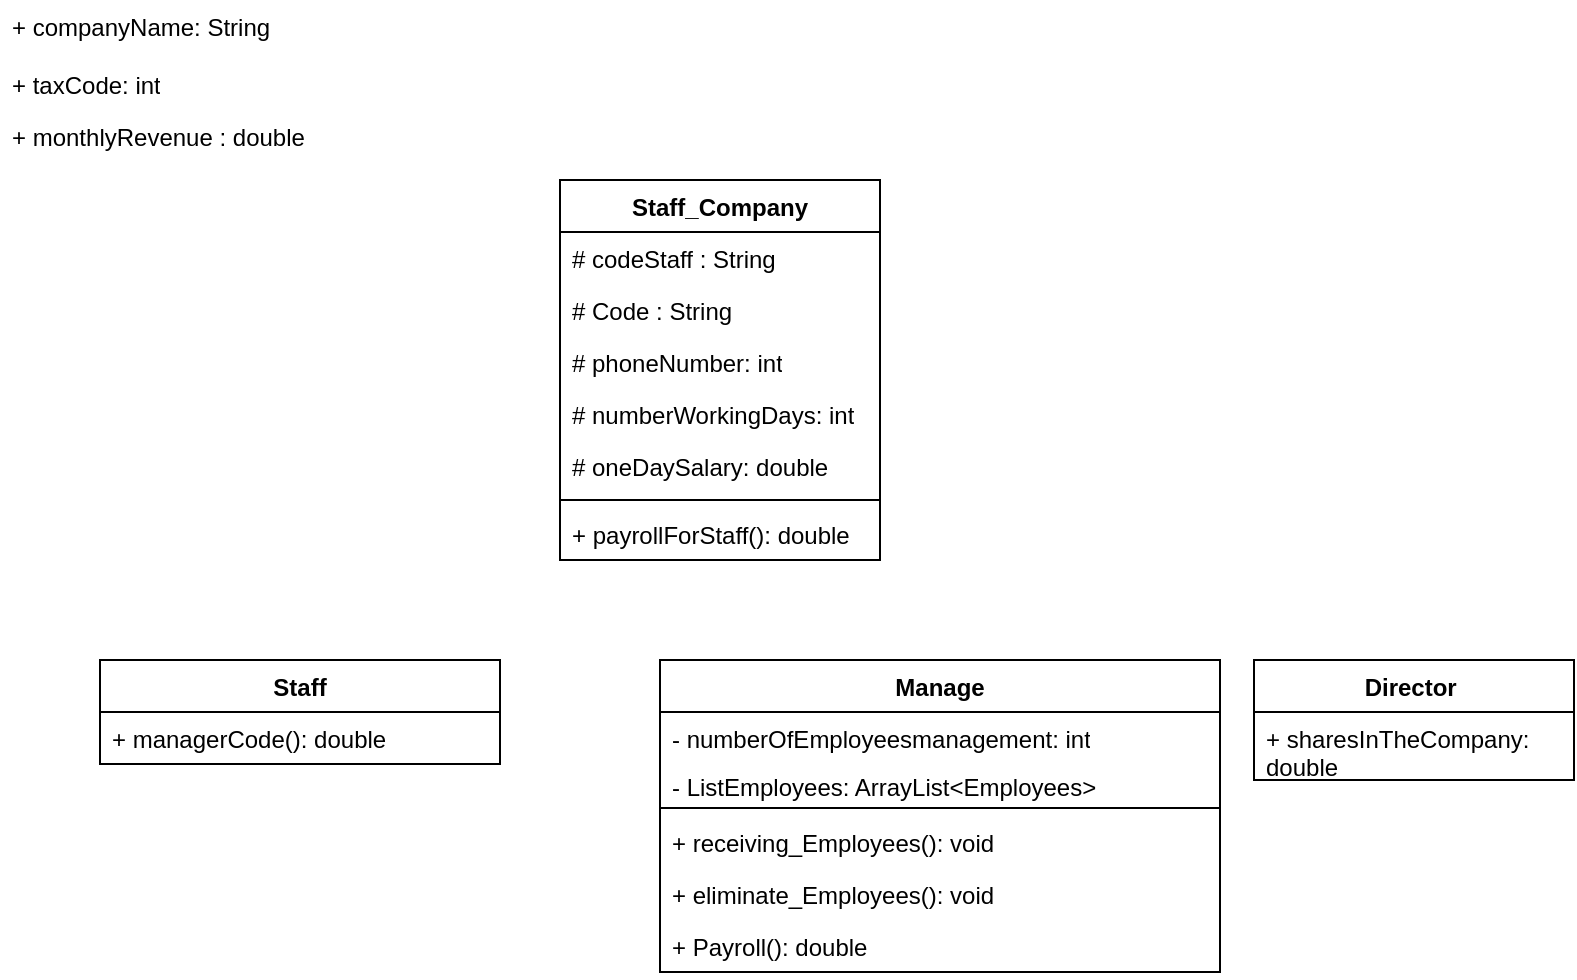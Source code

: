<mxfile version="22.0.8" type="github">
  <diagram id="C5RBs43oDa-KdzZeNtuy" name="Page-1">
    <mxGraphModel dx="1318" dy="515" grid="1" gridSize="10" guides="1" tooltips="1" connect="1" arrows="1" fold="1" page="1" pageScale="1" pageWidth="827" pageHeight="1169" math="0" shadow="0">
      <root>
        <mxCell id="WIyWlLk6GJQsqaUBKTNV-0" />
        <mxCell id="WIyWlLk6GJQsqaUBKTNV-1" parent="WIyWlLk6GJQsqaUBKTNV-0" />
        <mxCell id="cy0lbgxGPpECXsPTChDE-0" value="Staff_Company" style="swimlane;fontStyle=1;align=center;verticalAlign=top;childLayout=stackLayout;horizontal=1;startSize=26;horizontalStack=0;resizeParent=1;resizeParentMax=0;resizeLast=0;collapsible=1;marginBottom=0;whiteSpace=wrap;html=1;" parent="WIyWlLk6GJQsqaUBKTNV-1" vertex="1">
          <mxGeometry x="320" y="150" width="160" height="190" as="geometry" />
        </mxCell>
        <mxCell id="cy0lbgxGPpECXsPTChDE-25" value="# codeStaff : String" style="text;strokeColor=none;fillColor=none;align=left;verticalAlign=top;spacingLeft=4;spacingRight=4;overflow=hidden;rotatable=0;points=[[0,0.5],[1,0.5]];portConstraint=eastwest;whiteSpace=wrap;html=1;" parent="cy0lbgxGPpECXsPTChDE-0" vertex="1">
          <mxGeometry y="26" width="160" height="26" as="geometry" />
        </mxCell>
        <mxCell id="cy0lbgxGPpECXsPTChDE-27" value="# Code : String" style="text;strokeColor=none;fillColor=none;align=left;verticalAlign=top;spacingLeft=4;spacingRight=4;overflow=hidden;rotatable=0;points=[[0,0.5],[1,0.5]];portConstraint=eastwest;whiteSpace=wrap;html=1;" parent="cy0lbgxGPpECXsPTChDE-0" vertex="1">
          <mxGeometry y="52" width="160" height="26" as="geometry" />
        </mxCell>
        <mxCell id="cy0lbgxGPpECXsPTChDE-26" value="# phoneNumber: int" style="text;strokeColor=none;fillColor=none;align=left;verticalAlign=top;spacingLeft=4;spacingRight=4;overflow=hidden;rotatable=0;points=[[0,0.5],[1,0.5]];portConstraint=eastwest;whiteSpace=wrap;html=1;" parent="cy0lbgxGPpECXsPTChDE-0" vertex="1">
          <mxGeometry y="78" width="160" height="26" as="geometry" />
        </mxCell>
        <mxCell id="cy0lbgxGPpECXsPTChDE-29" value="# numberWorkingDays: int" style="text;strokeColor=none;fillColor=none;align=left;verticalAlign=top;spacingLeft=4;spacingRight=4;overflow=hidden;rotatable=0;points=[[0,0.5],[1,0.5]];portConstraint=eastwest;whiteSpace=wrap;html=1;" parent="cy0lbgxGPpECXsPTChDE-0" vertex="1">
          <mxGeometry y="104" width="160" height="26" as="geometry" />
        </mxCell>
        <mxCell id="cy0lbgxGPpECXsPTChDE-30" value="# oneDaySalary: double" style="text;strokeColor=none;fillColor=none;align=left;verticalAlign=top;spacingLeft=4;spacingRight=4;overflow=hidden;rotatable=0;points=[[0,0.5],[1,0.5]];portConstraint=eastwest;whiteSpace=wrap;html=1;" parent="cy0lbgxGPpECXsPTChDE-0" vertex="1">
          <mxGeometry y="130" width="160" height="26" as="geometry" />
        </mxCell>
        <mxCell id="cy0lbgxGPpECXsPTChDE-2" value="" style="line;strokeWidth=1;fillColor=none;align=left;verticalAlign=middle;spacingTop=-1;spacingLeft=3;spacingRight=3;rotatable=0;labelPosition=right;points=[];portConstraint=eastwest;strokeColor=inherit;" parent="cy0lbgxGPpECXsPTChDE-0" vertex="1">
          <mxGeometry y="156" width="160" height="8" as="geometry" />
        </mxCell>
        <mxCell id="cy0lbgxGPpECXsPTChDE-3" value="+ payrollForStaff(): double" style="text;strokeColor=none;fillColor=none;align=left;verticalAlign=top;spacingLeft=4;spacingRight=4;overflow=hidden;rotatable=0;points=[[0,0.5],[1,0.5]];portConstraint=eastwest;whiteSpace=wrap;html=1;" parent="cy0lbgxGPpECXsPTChDE-0" vertex="1">
          <mxGeometry y="164" width="160" height="26" as="geometry" />
        </mxCell>
        <mxCell id="cy0lbgxGPpECXsPTChDE-7" value="Director&amp;nbsp;" style="swimlane;fontStyle=1;align=center;verticalAlign=top;childLayout=stackLayout;horizontal=1;startSize=26;horizontalStack=0;resizeParent=1;resizeParentMax=0;resizeLast=0;collapsible=1;marginBottom=0;whiteSpace=wrap;html=1;" parent="WIyWlLk6GJQsqaUBKTNV-1" vertex="1">
          <mxGeometry x="667" y="390" width="160" height="60" as="geometry" />
        </mxCell>
        <mxCell id="cy0lbgxGPpECXsPTChDE-10" value="+ sharesInTheCompany: double" style="text;strokeColor=none;fillColor=none;align=left;verticalAlign=top;spacingLeft=4;spacingRight=4;overflow=hidden;rotatable=0;points=[[0,0.5],[1,0.5]];portConstraint=eastwest;whiteSpace=wrap;html=1;" parent="cy0lbgxGPpECXsPTChDE-7" vertex="1">
          <mxGeometry y="26" width="160" height="34" as="geometry" />
        </mxCell>
        <mxCell id="cy0lbgxGPpECXsPTChDE-13" value="Manage&lt;br&gt;" style="swimlane;fontStyle=1;align=center;verticalAlign=top;childLayout=stackLayout;horizontal=1;startSize=26;horizontalStack=0;resizeParent=1;resizeParentMax=0;resizeLast=0;collapsible=1;marginBottom=0;whiteSpace=wrap;html=1;" parent="WIyWlLk6GJQsqaUBKTNV-1" vertex="1">
          <mxGeometry x="370" y="390" width="280" height="156" as="geometry" />
        </mxCell>
        <mxCell id="cy0lbgxGPpECXsPTChDE-16" value="- numberOfEmployeesmanagement: int" style="text;strokeColor=none;fillColor=none;align=left;verticalAlign=top;spacingLeft=4;spacingRight=4;overflow=hidden;rotatable=0;points=[[0,0.5],[1,0.5]];portConstraint=eastwest;whiteSpace=wrap;html=1;" parent="cy0lbgxGPpECXsPTChDE-13" vertex="1">
          <mxGeometry y="26" width="280" height="24" as="geometry" />
        </mxCell>
        <mxCell id="PIpXoU2erD4iZkruHNRe-1" value="- ListEmployees: ArrayList&amp;lt;Employees&amp;gt;" style="text;strokeColor=none;fillColor=none;align=left;verticalAlign=top;spacingLeft=4;spacingRight=4;overflow=hidden;rotatable=0;points=[[0,0.5],[1,0.5]];portConstraint=eastwest;whiteSpace=wrap;html=1;" vertex="1" parent="cy0lbgxGPpECXsPTChDE-13">
          <mxGeometry y="50" width="280" height="20" as="geometry" />
        </mxCell>
        <mxCell id="cy0lbgxGPpECXsPTChDE-17" value="" style="line;strokeWidth=1;fillColor=none;align=left;verticalAlign=middle;spacingTop=-1;spacingLeft=3;spacingRight=3;rotatable=0;labelPosition=right;points=[];portConstraint=eastwest;strokeColor=inherit;" parent="cy0lbgxGPpECXsPTChDE-13" vertex="1">
          <mxGeometry y="70" width="280" height="8" as="geometry" />
        </mxCell>
        <mxCell id="cy0lbgxGPpECXsPTChDE-18" value="+ receiving_Employees(): void" style="text;strokeColor=none;fillColor=none;align=left;verticalAlign=top;spacingLeft=4;spacingRight=4;overflow=hidden;rotatable=0;points=[[0,0.5],[1,0.5]];portConstraint=eastwest;whiteSpace=wrap;html=1;" parent="cy0lbgxGPpECXsPTChDE-13" vertex="1">
          <mxGeometry y="78" width="280" height="26" as="geometry" />
        </mxCell>
        <mxCell id="PIpXoU2erD4iZkruHNRe-2" value="+ eliminate_Employees(): void" style="text;strokeColor=none;fillColor=none;align=left;verticalAlign=top;spacingLeft=4;spacingRight=4;overflow=hidden;rotatable=0;points=[[0,0.5],[1,0.5]];portConstraint=eastwest;whiteSpace=wrap;html=1;" vertex="1" parent="cy0lbgxGPpECXsPTChDE-13">
          <mxGeometry y="104" width="280" height="26" as="geometry" />
        </mxCell>
        <mxCell id="PIpXoU2erD4iZkruHNRe-3" value="+ Payroll(): double" style="text;strokeColor=none;fillColor=none;align=left;verticalAlign=top;spacingLeft=4;spacingRight=4;overflow=hidden;rotatable=0;points=[[0,0.5],[1,0.5]];portConstraint=eastwest;whiteSpace=wrap;html=1;" vertex="1" parent="cy0lbgxGPpECXsPTChDE-13">
          <mxGeometry y="130" width="280" height="26" as="geometry" />
        </mxCell>
        <mxCell id="cy0lbgxGPpECXsPTChDE-19" value="Staff&lt;br&gt;" style="swimlane;fontStyle=1;align=center;verticalAlign=top;childLayout=stackLayout;horizontal=1;startSize=26;horizontalStack=0;resizeParent=1;resizeParentMax=0;resizeLast=0;collapsible=1;marginBottom=0;whiteSpace=wrap;html=1;" parent="WIyWlLk6GJQsqaUBKTNV-1" vertex="1">
          <mxGeometry x="90" y="390" width="200" height="52" as="geometry" />
        </mxCell>
        <mxCell id="cy0lbgxGPpECXsPTChDE-24" value="+ managerCode(): double" style="text;strokeColor=none;fillColor=none;align=left;verticalAlign=top;spacingLeft=4;spacingRight=4;overflow=hidden;rotatable=0;points=[[0,0.5],[1,0.5]];portConstraint=eastwest;whiteSpace=wrap;html=1;" parent="cy0lbgxGPpECXsPTChDE-19" vertex="1">
          <mxGeometry y="26" width="200" height="26" as="geometry" />
        </mxCell>
        <mxCell id="cy0lbgxGPpECXsPTChDE-1" value="+ companyName: String" style="text;strokeColor=none;fillColor=none;align=left;verticalAlign=top;spacingLeft=4;spacingRight=4;overflow=hidden;rotatable=0;points=[[0,0.5],[1,0.5]];portConstraint=eastwest;whiteSpace=wrap;html=1;" parent="WIyWlLk6GJQsqaUBKTNV-1" vertex="1">
          <mxGeometry x="40" y="60" width="160" height="26" as="geometry" />
        </mxCell>
        <mxCell id="cy0lbgxGPpECXsPTChDE-4" value="+ taxCode: int" style="text;strokeColor=none;fillColor=none;align=left;verticalAlign=top;spacingLeft=4;spacingRight=4;overflow=hidden;rotatable=0;points=[[0,0.5],[1,0.5]];portConstraint=eastwest;whiteSpace=wrap;html=1;" parent="WIyWlLk6GJQsqaUBKTNV-1" vertex="1">
          <mxGeometry x="40" y="89" width="160" height="26" as="geometry" />
        </mxCell>
        <mxCell id="cy0lbgxGPpECXsPTChDE-5" value="+ monthlyRevenue : double" style="text;strokeColor=none;fillColor=none;align=left;verticalAlign=top;spacingLeft=4;spacingRight=4;overflow=hidden;rotatable=0;points=[[0,0.5],[1,0.5]];portConstraint=eastwest;whiteSpace=wrap;html=1;" parent="WIyWlLk6GJQsqaUBKTNV-1" vertex="1">
          <mxGeometry x="40" y="115" width="160" height="26" as="geometry" />
        </mxCell>
      </root>
    </mxGraphModel>
  </diagram>
</mxfile>
